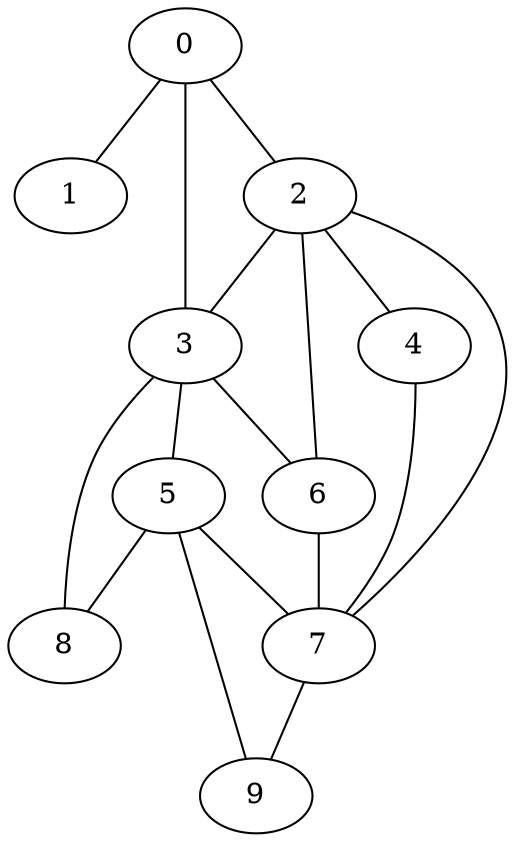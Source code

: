 
graph graphname {
    0 -- 1
0 -- 2
0 -- 3
2 -- 3
2 -- 4
2 -- 7
2 -- 6
3 -- 5
3 -- 6
3 -- 8
4 -- 7
5 -- 8
5 -- 9
5 -- 7
6 -- 7
7 -- 9

}
